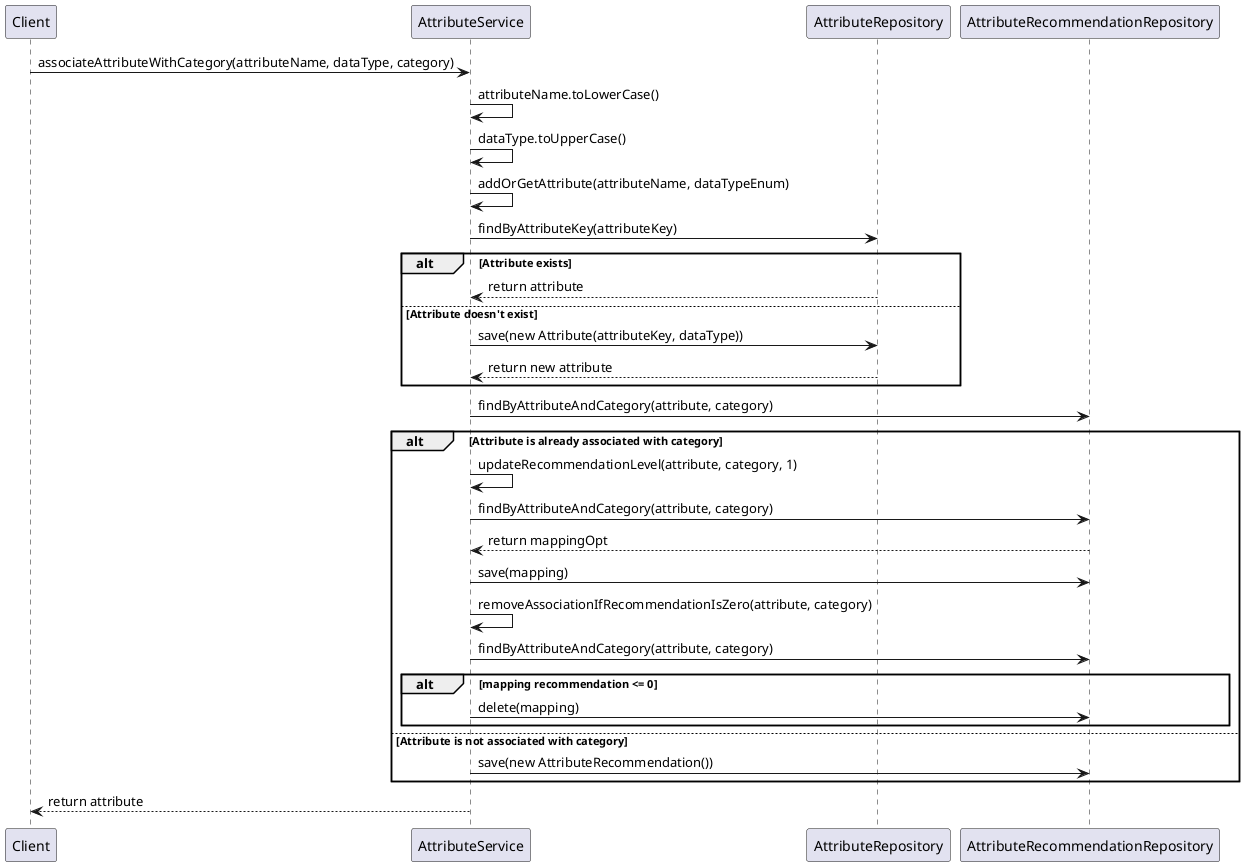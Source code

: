 @startuml

participant "Client" as A
participant "AttributeService" as B
participant "AttributeRepository" as C
participant "AttributeRecommendationRepository" as D

A -> B : associateAttributeWithCategory(attributeName, dataType, category)
B -> B : attributeName.toLowerCase()
B -> B : dataType.toUpperCase()
B -> B : addOrGetAttribute(attributeName, dataTypeEnum)
B -> C : findByAttributeKey(attributeKey)
alt Attribute exists
    C --> B : return attribute
else Attribute doesn't exist
    B -> C : save(new Attribute(attributeKey, dataType))
    C --> B : return new attribute
end
B -> D : findByAttributeAndCategory(attribute, category)
alt Attribute is already associated with category
    B -> B : updateRecommendationLevel(attribute, category, 1)
    B -> D : findByAttributeAndCategory(attribute, category)
    D --> B : return mappingOpt
    B -> D : save(mapping)
    B -> B : removeAssociationIfRecommendationIsZero(attribute, category)
    B -> D : findByAttributeAndCategory(attribute, category)
    alt mapping recommendation <= 0
        B -> D : delete(mapping)
    end
else Attribute is not associated with category
    B -> D : save(new AttributeRecommendation())
end
B --> A : return attribute

@enduml

